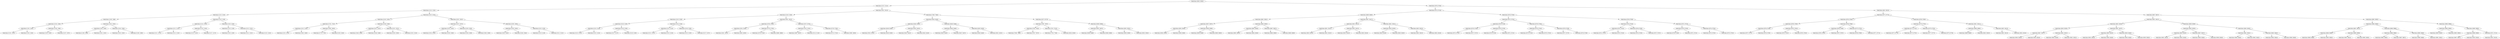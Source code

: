 digraph G{
1909001695 [label="Node{data=[8593, 8593]}"]
1909001695 -> 1806470105
1806470105 [label="Node{data=[3122, 3122]}"]
1806470105 -> 923175349
923175349 [label="Node{data=[1224, 1224]}"]
923175349 -> 1702292388
1702292388 [label="Node{data=[1210, 1210]}"]
1702292388 -> 1558754592
1558754592 [label="Node{data=[1198, 1198]}"]
1558754592 -> 1393889063
1393889063 [label="Node{data=[1194, 1194]}"]
1393889063 -> 1348300753
1348300753 [label="Node{data=[1192, 1192]}"]
1348300753 -> 44336565
44336565 [label="Node{data=[1191, 1191]}"]
1348300753 -> 469524852
469524852 [label="Node{data=[1193, 1193]}"]
1393889063 -> 1617635611
1617635611 [label="Node{data=[1196, 1196]}"]
1617635611 -> 1542709536
1542709536 [label="Node{data=[1195, 1195]}"]
1617635611 -> 2111594182
2111594182 [label="Node{data=[1197, 1197]}"]
1558754592 -> 89352136
89352136 [label="Node{data=[1202, 1202]}"]
89352136 -> 1011463560
1011463560 [label="Node{data=[1200, 1200]}"]
1011463560 -> 2029496768
2029496768 [label="Node{data=[1199, 1199]}"]
1011463560 -> 1732436598
1732436598 [label="Node{data=[1201, 1201]}"]
89352136 -> 2041689201
2041689201 [label="Node{data=[1204, 1204]}"]
2041689201 -> 136686394
136686394 [label="Node{data=[1203, 1203]}"]
2041689201 -> 1297726039
1297726039 [label="Node{data=[1209, 1209]}"]
1702292388 -> 1039704280
1039704280 [label="Node{data=[1218, 1218]}"]
1039704280 -> 1226737962
1226737962 [label="Node{data=[1214, 1214]}"]
1226737962 -> 1816631112
1816631112 [label="Node{data=[1212, 1212]}"]
1816631112 -> 1825309589
1825309589 [label="Node{data=[1211, 1211]}"]
1816631112 -> 348815540
348815540 [label="Node{data=[1213, 1213]}"]
1226737962 -> 698354910
698354910 [label="Node{data=[1216, 1216]}"]
698354910 -> 2039292789
2039292789 [label="Node{data=[1215, 1215]}"]
698354910 -> 1976649594
1976649594 [label="Node{data=[1217, 1217]}"]
1039704280 -> 895395412
895395412 [label="Node{data=[1220, 1220]}"]
895395412 -> 481401565
481401565 [label="Node{data=[1219, 1219]}"]
481401565 -> 213353653
213353653 [label="Node{data=[1220, 1220]}"]
895395412 -> 1940056270
1940056270 [label="Node{data=[1222, 1222]}"]
1940056270 -> 856591592
856591592 [label="Node{data=[1221, 1221]}"]
1940056270 -> 603557670
603557670 [label="Node{data=[1223, 1223]}"]
923175349 -> 324744640
324744640 [label="Node{data=[2253, 2253]}"]
324744640 -> 2010860541
2010860541 [label="Node{data=[2245, 2245]}"]
2010860541 -> 813031458
813031458 [label="Node{data=[1761, 1761]}"]
813031458 -> 1595591093
1595591093 [label="Node{data=[1232, 1232]}"]
1595591093 -> 354747043
354747043 [label="Node{data=[1225, 1225]}"]
1595591093 -> 940324697
940324697 [label="Node{data=[1493, 1493]}"]
813031458 -> 661107850
661107850 [label="Node{data=[1803, 1803]}"]
661107850 -> 783910578
783910578 [label="Node{data=[1776, 1776]}"]
661107850 -> 322222556
322222556 [label="Node{data=[2230, 2230]}"]
2010860541 -> 1255928348
1255928348 [label="Node{data=[2249, 2249]}"]
1255928348 -> 1342364713
1342364713 [label="Node{data=[2247, 2247]}"]
1342364713 -> 854346893
854346893 [label="Node{data=[2246, 2246]}"]
1342364713 -> 77654357
77654357 [label="Node{data=[2248, 2248]}"]
1255928348 -> 293511375
293511375 [label="Node{data=[2251, 2251]}"]
293511375 -> 1474024797
1474024797 [label="Node{data=[2250, 2250]}"]
293511375 -> 117666575
117666575 [label="Node{data=[2252, 2252]}"]
324744640 -> 74111227
74111227 [label="Node{data=[2261, 2261]}"]
74111227 -> 1626761313
1626761313 [label="Node{data=[2257, 2257]}"]
1626761313 -> 1762535455
1762535455 [label="Node{data=[2255, 2255]}"]
1762535455 -> 1971955002
1971955002 [label="Node{data=[2254, 2254]}"]
1762535455 -> 670439024
670439024 [label="Node{data=[2256, 2256]}"]
1626761313 -> 1955645327
1955645327 [label="Node{data=[2259, 2259]}"]
1955645327 -> 1816545234
1816545234 [label="Node{data=[2258, 2258]}"]
1955645327 -> 1415487253
1415487253 [label="Node{data=[2260, 2260]}"]
74111227 -> 1133270648
1133270648 [label="Node{data=[2295, 2295]}"]
1133270648 -> 827477305
827477305 [label="Node{data=[2263, 2263]}"]
827477305 -> 1869931542
1869931542 [label="Node{data=[2262, 2262]}"]
827477305 -> 1341290714
1341290714 [label="Node{data=[2264, 2264]}"]
1133270648 -> 1861015754
1861015754 [label="Node{data=[3120, 3120]}"]
1861015754 -> 1299475371
1299475371 [label="Node{data=[3119, 3119]}"]
1861015754 -> 99119687
99119687 [label="Node{data=[3121, 3121]}"]
1806470105 -> 1493233288
1493233288 [label="Node{data=[5912, 5912]}"]
1493233288 -> 1361205226
1361205226 [label="Node{data=[3138, 3138]}"]
1361205226 -> 1063606102
1063606102 [label="Node{data=[3130, 3130]}"]
1063606102 -> 2035904695
2035904695 [label="Node{data=[3126, 3126]}"]
2035904695 -> 670283194
670283194 [label="Node{data=[3124, 3124]}"]
670283194 -> 1689070505
1689070505 [label="Node{data=[3123, 3123]}"]
670283194 -> 1910968205
1910968205 [label="Node{data=[3125, 3125]}"]
2035904695 -> 1124668878
1124668878 [label="Node{data=[3128, 3128]}"]
1124668878 -> 2045585008
2045585008 [label="Node{data=[3127, 3127]}"]
1124668878 -> 1955637895
1955637895 [label="Node{data=[3129, 3129]}"]
1063606102 -> 1027758335
1027758335 [label="Node{data=[3134, 3134]}"]
1027758335 -> 921607676
921607676 [label="Node{data=[3132, 3132]}"]
921607676 -> 648078327
648078327 [label="Node{data=[3131, 3131]}"]
921607676 -> 1469423926
1469423926 [label="Node{data=[3133, 3133]}"]
1027758335 -> 2017431195
2017431195 [label="Node{data=[3136, 3136]}"]
2017431195 -> 981269789
981269789 [label="Node{data=[3135, 3135]}"]
2017431195 -> 459415294
459415294 [label="Node{data=[3137, 3137]}"]
1361205226 -> 1627685045
1627685045 [label="Node{data=[4931, 4931]}"]
1627685045 -> 1707839832
1707839832 [label="Node{data=[4704, 4704]}"]
1707839832 -> 948047081
948047081 [label="Node{data=[3554, 3554]}"]
948047081 -> 865890537
865890537 [label="Node{data=[3451, 3451]}"]
948047081 -> 1993887495
1993887495 [label="Node{data=[4655, 4655]}"]
1707839832 -> 1327514069
1327514069 [label="Node{data=[4778, 4778]}"]
1327514069 -> 1743645084
1743645084 [label="Node{data=[4754, 4754]}"]
1327514069 -> 933676720
933676720 [label="Node{data=[4896, 4896]}"]
1627685045 -> 53614388
53614388 [label="Node{data=[5473, 5473]}"]
53614388 -> 1313984622
1313984622 [label="Node{data=[5102, 5102]}"]
1313984622 -> 1190687025
1190687025 [label="Node{data=[4967, 4967]}"]
1313984622 -> 1198173208
1198173208 [label="Node{data=[5114, 5114]}"]
53614388 -> 1416796278
1416796278 [label="Node{data=[5728, 5728]}"]
1416796278 -> 341897270
341897270 [label="Node{data=[5715, 5715]}"]
1416796278 -> 294943346
294943346 [label="Node{data=[5865, 5865]}"]
1493233288 -> 59510324
59510324 [label="Node{data=[7484, 7484]}"]
59510324 -> 1132300059
1132300059 [label="Node{data=[6444, 6444]}"]
1132300059 -> 1351564802
1351564802 [label="Node{data=[6440, 6440]}"]
1351564802 -> 1660586379
1660586379 [label="Node{data=[6438, 6438]}"]
1660586379 -> 31770190
31770190 [label="Node{data=[5914, 5914]}"]
1660586379 -> 781114422
781114422 [label="Node{data=[6439, 6439]}"]
1351564802 -> 123242699
123242699 [label="Node{data=[6442, 6442]}"]
123242699 -> 836304762
836304762 [label="Node{data=[6441, 6441]}"]
123242699 -> 371820985
371820985 [label="Node{data=[6443, 6443]}"]
1132300059 -> 1310627878
1310627878 [label="Node{data=[6448, 6448]}"]
1310627878 -> 222515198
222515198 [label="Node{data=[6446, 6446]}"]
222515198 -> 2065060355
2065060355 [label="Node{data=[6445, 6445]}"]
222515198 -> 564684953
564684953 [label="Node{data=[6447, 6447]}"]
1310627878 -> 458038050
458038050 [label="Node{data=[6450, 6450]}"]
458038050 -> 216439562
216439562 [label="Node{data=[6449, 6449]}"]
458038050 -> 1160333023
1160333023 [label="Node{data=[6451, 6451]}"]
59510324 -> 665260611
665260611 [label="Node{data=[8273, 8273]}"]
665260611 -> 1413519774
1413519774 [label="Node{data=[7687, 7687]}"]
1413519774 -> 1824945879
1824945879 [label="Node{data=[7634, 7634]}"]
1824945879 -> 1666636334
1666636334 [label="Node{data=[7498, 7498]}"]
1824945879 -> 2096953613
2096953613 [label="Node{data=[7637, 7637]}"]
1413519774 -> 748688229
748688229 [label="Node{data=[7913, 7913]}"]
748688229 -> 1938798824
1938798824 [label="Node{data=[7756, 7756]}"]
748688229 -> 643664669
643664669 [label="Node{data=[8204, 8204]}"]
665260611 -> 1039284810
1039284810 [label="Node{data=[8589, 8589]}"]
1039284810 -> 291847594
291847594 [label="Node{data=[8587, 8587]}"]
291847594 -> 530816918
530816918 [label="Node{data=[8388, 8388]}"]
291847594 -> 1441593884
1441593884 [label="Node{data=[8588, 8588]}"]
1039284810 -> 2036382337
2036382337 [label="Node{data=[8591, 8591]}"]
2036382337 -> 1095778410
1095778410 [label="Node{data=[8590, 8590]}"]
2036382337 -> 1108097273
1108097273 [label="Node{data=[8592, 8592]}"]
1909001695 -> 1879185086
1879185086 [label="Node{data=[8756, 8756]}"]
1879185086 -> 206184077
206184077 [label="Node{data=[8724, 8724]}"]
206184077 -> 1339706494
1339706494 [label="Node{data=[8609, 8609]}"]
1339706494 -> 1815248524
1815248524 [label="Node{data=[8601, 8601]}"]
1815248524 -> 216343122
216343122 [label="Node{data=[8597, 8597]}"]
216343122 -> 1351084853
1351084853 [label="Node{data=[8595, 8595]}"]
1351084853 -> 1302590695
1302590695 [label="Node{data=[8594, 8594]}"]
1351084853 -> 848963009
848963009 [label="Node{data=[8596, 8596]}"]
216343122 -> 390624882
390624882 [label="Node{data=[8599, 8599]}"]
390624882 -> 2021259757
2021259757 [label="Node{data=[8598, 8598]}"]
390624882 -> 707739337
707739337 [label="Node{data=[8600, 8600]}"]
1815248524 -> 1241031264
1241031264 [label="Node{data=[8605, 8605]}"]
1241031264 -> 500676299
500676299 [label="Node{data=[8603, 8603]}"]
500676299 -> 718701069
718701069 [label="Node{data=[8602, 8602]}"]
500676299 -> 2036082920
2036082920 [label="Node{data=[8604, 8604]}"]
1241031264 -> 1966829057
1966829057 [label="Node{data=[8607, 8607]}"]
1966829057 -> 1434124163
1434124163 [label="Node{data=[8606, 8606]}"]
1966829057 -> 1260571083
1260571083 [label="Node{data=[8608, 8608]}"]
1339706494 -> 1403106095
1403106095 [label="Node{data=[8617, 8617]}"]
1403106095 -> 2110030908
2110030908 [label="Node{data=[8613, 8613]}"]
2110030908 -> 2134964960
2134964960 [label="Node{data=[8611, 8611]}"]
2134964960 -> 577837138
577837138 [label="Node{data=[8610, 8610]}"]
2134964960 -> 2090336248
2090336248 [label="Node{data=[8612, 8612]}"]
2110030908 -> 631992626
631992626 [label="Node{data=[8615, 8615]}"]
631992626 -> 1573128349
1573128349 [label="Node{data=[8614, 8614]}"]
631992626 -> 2002598143
2002598143 [label="Node{data=[8616, 8616]}"]
1403106095 -> 888562131
888562131 [label="Node{data=[8621, 8621]}"]
888562131 -> 1244312734
1244312734 [label="Node{data=[8619, 8619]}"]
1244312734 -> 936893862
936893862 [label="Node{data=[8618, 8618]}"]
1244312734 -> 701727075
701727075 [label="Node{data=[8620, 8620]}"]
888562131 -> 774673779
774673779 [label="Node{data=[8623, 8623]}"]
774673779 -> 834488940
834488940 [label="Node{data=[8622, 8622]}"]
774673779 -> 940477200
940477200 [label="Node{data=[8624, 8624]}"]
206184077 -> 233033195
233033195 [label="Node{data=[8740, 8740]}"]
233033195 -> 1202603561
1202603561 [label="Node{data=[8732, 8732]}"]
1202603561 -> 471571098
471571098 [label="Node{data=[8728, 8728]}"]
471571098 -> 1342297090
1342297090 [label="Node{data=[8726, 8726]}"]
1342297090 -> 1134483324
1134483324 [label="Node{data=[8725, 8725]}"]
1342297090 -> 1991532072
1991532072 [label="Node{data=[8727, 8727]}"]
471571098 -> 909890862
909890862 [label="Node{data=[8730, 8730]}"]
909890862 -> 1749333551
1749333551 [label="Node{data=[8729, 8729]}"]
909890862 -> 1565833580
1565833580 [label="Node{data=[8731, 8731]}"]
1202603561 -> 163969520
163969520 [label="Node{data=[8736, 8736]}"]
163969520 -> 1639960387
1639960387 [label="Node{data=[8734, 8734]}"]
1639960387 -> 747104405
747104405 [label="Node{data=[8733, 8733]}"]
1639960387 -> 1415621552
1415621552 [label="Node{data=[8735, 8735]}"]
163969520 -> 1917637301
1917637301 [label="Node{data=[8738, 8738]}"]
1917637301 -> 1838599784
1838599784 [label="Node{data=[8737, 8737]}"]
1917637301 -> 2118533135
2118533135 [label="Node{data=[8739, 8739]}"]
233033195 -> 791304540
791304540 [label="Node{data=[8748, 8748]}"]
791304540 -> 1005059958
1005059958 [label="Node{data=[8744, 8744]}"]
1005059958 -> 1624871916
1624871916 [label="Node{data=[8742, 8742]}"]
1624871916 -> 752087488
752087488 [label="Node{data=[8741, 8741]}"]
1624871916 -> 1364114879
1364114879 [label="Node{data=[8743, 8743]}"]
1005059958 -> 1431762095
1431762095 [label="Node{data=[8746, 8746]}"]
1431762095 -> 2033998618
2033998618 [label="Node{data=[8745, 8745]}"]
1431762095 -> 1246947340
1246947340 [label="Node{data=[8747, 8747]}"]
791304540 -> 1851070396
1851070396 [label="Node{data=[8752, 8752]}"]
1851070396 -> 214197589
214197589 [label="Node{data=[8750, 8750]}"]
214197589 -> 389745500
389745500 [label="Node{data=[8749, 8749]}"]
214197589 -> 1249153855
1249153855 [label="Node{data=[8751, 8751]}"]
1851070396 -> 207258938
207258938 [label="Node{data=[8754, 8754]}"]
207258938 -> 597407529
597407529 [label="Node{data=[8753, 8753]}"]
207258938 -> 1815423469
1815423469 [label="Node{data=[8755, 8755]}"]
1879185086 -> 37134911
37134911 [label="Node{data=[8815, 8815]}"]
37134911 -> 1511887894
1511887894 [label="Node{data=[8772, 8772]}"]
1511887894 -> 608260739
608260739 [label="Node{data=[8764, 8764]}"]
608260739 -> 1644068263
1644068263 [label="Node{data=[8760, 8760]}"]
1644068263 -> 1458441469
1458441469 [label="Node{data=[8758, 8758]}"]
1458441469 -> 1617272594
1617272594 [label="Node{data=[8757, 8757]}"]
1458441469 -> 1310592215
1310592215 [label="Node{data=[8759, 8759]}"]
1644068263 -> 1553941494
1553941494 [label="Node{data=[8762, 8762]}"]
1553941494 -> 2049975676
2049975676 [label="Node{data=[8761, 8761]}"]
1553941494 -> 920762407
920762407 [label="Node{data=[8763, 8763]}"]
608260739 -> 145191576
145191576 [label="Node{data=[8768, 8768]}"]
145191576 -> 780206217
780206217 [label="Node{data=[8766, 8766]}"]
780206217 -> 1432472544
1432472544 [label="Node{data=[8765, 8765]}"]
780206217 -> 1853514219
1853514219 [label="Node{data=[8767, 8767]}"]
145191576 -> 1568337166
1568337166 [label="Node{data=[8770, 8770]}"]
1568337166 -> 2069441376
2069441376 [label="Node{data=[8769, 8769]}"]
1568337166 -> 540852512
540852512 [label="Node{data=[8771, 8771]}"]
1511887894 -> 502569461
502569461 [label="Node{data=[8780, 8780]}"]
502569461 -> 392959448
392959448 [label="Node{data=[8776, 8776]}"]
392959448 -> 626798206
626798206 [label="Node{data=[8774, 8774]}"]
626798206 -> 1664077364
1664077364 [label="Node{data=[8773, 8773]}"]
626798206 -> 1521342613
1521342613 [label="Node{data=[8775, 8775]}"]
392959448 -> 764986573
764986573 [label="Node{data=[8778, 8778]}"]
764986573 -> 1777541342
1777541342 [label="Node{data=[8777, 8777]}"]
764986573 -> 1949306298
1949306298 [label="Node{data=[8779, 8779]}"]
502569461 -> 1080892121
1080892121 [label="Node{data=[8811, 8811]}"]
1080892121 -> 733479093
733479093 [label="Node{data=[8809, 8809]}"]
733479093 -> 1530732748
1530732748 [label="Node{data=[8808, 8808]}"]
733479093 -> 798272460
798272460 [label="Node{data=[8810, 8810]}"]
1080892121 -> 117954357
117954357 [label="Node{data=[8813, 8813]}"]
117954357 -> 1817301704
1817301704 [label="Node{data=[8812, 8812]}"]
117954357 -> 1591256270
1591256270 [label="Node{data=[8814, 8814]}"]
37134911 -> 1410907666
1410907666 [label="Node{data=[8847, 8847]}"]
1410907666 -> 1830774235
1830774235 [label="Node{data=[8831, 8831]}"]
1830774235 -> 255474978
255474978 [label="Node{data=[8823, 8823]}"]
255474978 -> 350160607
350160607 [label="Node{data=[8819, 8819]}"]
350160607 -> 86430328
86430328 [label="Node{data=[8817, 8817]}"]
86430328 -> 327241402
327241402 [label="Node{data=[8816, 8816]}"]
86430328 -> 1292677829
1292677829 [label="Node{data=[8818, 8818]}"]
350160607 -> 562670661
562670661 [label="Node{data=[8821, 8821]}"]
562670661 -> 311365406
311365406 [label="Node{data=[8820, 8820]}"]
562670661 -> 191002475
191002475 [label="Node{data=[8822, 8822]}"]
255474978 -> 600860248
600860248 [label="Node{data=[8827, 8827]}"]
600860248 -> 1331109347
1331109347 [label="Node{data=[8825, 8825]}"]
1331109347 -> 625609960
625609960 [label="Node{data=[8824, 8824]}"]
1331109347 -> 1024196101
1024196101 [label="Node{data=[8826, 8826]}"]
600860248 -> 499756378
499756378 [label="Node{data=[8829, 8829]}"]
499756378 -> 1778778885
1778778885 [label="Node{data=[8828, 8828]}"]
499756378 -> 526286817
526286817 [label="Node{data=[8830, 8830]}"]
1830774235 -> 2101821913
2101821913 [label="Node{data=[8839, 8839]}"]
2101821913 -> 758419542
758419542 [label="Node{data=[8835, 8835]}"]
758419542 -> 2012262622
2012262622 [label="Node{data=[8833, 8833]}"]
2012262622 -> 457009334
457009334 [label="Node{data=[8832, 8832]}"]
2012262622 -> 1546890113
1546890113 [label="Node{data=[8834, 8834]}"]
758419542 -> 1435252337
1435252337 [label="Node{data=[8837, 8837]}"]
1435252337 -> 654838366
654838366 [label="Node{data=[8836, 8836]}"]
1435252337 -> 1468055249
1468055249 [label="Node{data=[8838, 8838]}"]
2101821913 -> 372144131
372144131 [label="Node{data=[8843, 8843]}"]
372144131 -> 572910345
572910345 [label="Node{data=[8841, 8841]}"]
572910345 -> 1167613929
1167613929 [label="Node{data=[8840, 8840]}"]
572910345 -> 398202813
398202813 [label="Node{data=[8842, 8842]}"]
372144131 -> 1924635433
1924635433 [label="Node{data=[8845, 8845]}"]
1924635433 -> 2135382997
2135382997 [label="Node{data=[8844, 8844]}"]
1924635433 -> 2024219843
2024219843 [label="Node{data=[8846, 8846]}"]
1410907666 -> 257017237
257017237 [label="Node{data=[8992, 8992]}"]
257017237 -> 1097955717
1097955717 [label="Node{data=[8984, 8984]}"]
1097955717 -> 78453645
78453645 [label="Node{data=[8851, 8851]}"]
78453645 -> 1173202663
1173202663 [label="Node{data=[8849, 8849]}"]
1173202663 -> 1142009506
1142009506 [label="Node{data=[8848, 8848]}"]
1173202663 -> 241584884
241584884 [label="Node{data=[8850, 8850]}"]
78453645 -> 1652251078
1652251078 [label="Node{data=[8899, 8899]}"]
1652251078 -> 1242104304
1242104304 [label="Node{data=[8852, 8852]}"]
1652251078 -> 61133485
61133485 [label="Node{data=[8983, 8983]}"]
1097955717 -> 1059658183
1059658183 [label="Node{data=[8988, 8988]}"]
1059658183 -> 128238221
128238221 [label="Node{data=[8986, 8986]}"]
128238221 -> 94389512
94389512 [label="Node{data=[8985, 8985]}"]
128238221 -> 540331691
540331691 [label="Node{data=[8987, 8987]}"]
1059658183 -> 1470372939
1470372939 [label="Node{data=[8990, 8990]}"]
1470372939 -> 1983192216
1983192216 [label="Node{data=[8989, 8989]}"]
1470372939 -> 1908051795
1908051795 [label="Node{data=[8991, 8991]}"]
257017237 -> 2013087321
2013087321 [label="Node{data=[8996, 8996]}"]
2013087321 -> 5003945
5003945 [label="Node{data=[8994, 8994]}"]
5003945 -> 1589860324
1589860324 [label="Node{data=[8993, 8993]}"]
5003945 -> 2066123640
2066123640 [label="Node{data=[8995, 8995]}"]
2013087321 -> 1727317451
1727317451 [label="Node{data=[9690, 9690]}"]
1727317451 -> 68108974
68108974 [label="Node{data=[8998, 8998]}"]
68108974 -> 1077365180
1077365180 [label="Node{data=[8997, 8997]}"]
68108974 -> 252016521
252016521 [label="Node{data=[9026, 9026]}"]
1727317451 -> 1327444287
1327444287 [label="Node{data=[9721, 9721]}"]
1327444287 -> 830144576
830144576 [label="Node{data=[9915, 9915]}"]
}
